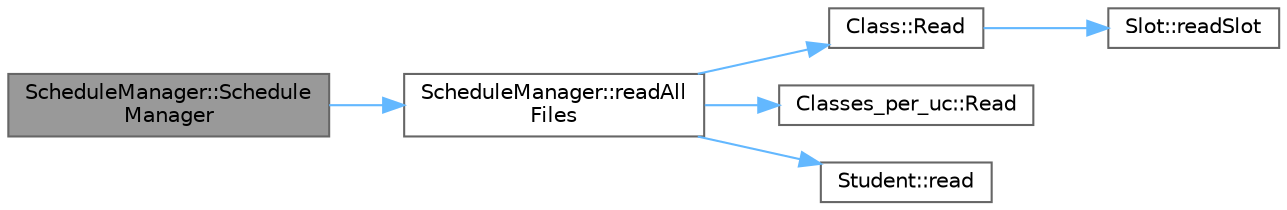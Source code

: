 digraph "ScheduleManager::ScheduleManager"
{
 // LATEX_PDF_SIZE
  bgcolor="transparent";
  edge [fontname=Helvetica,fontsize=10,labelfontname=Helvetica,labelfontsize=10];
  node [fontname=Helvetica,fontsize=10,shape=box,height=0.2,width=0.4];
  rankdir="LR";
  Node1 [label="ScheduleManager::Schedule\lManager",height=0.2,width=0.4,color="gray40", fillcolor="grey60", style="filled", fontcolor="black",tooltip="the constructor for the schedule manager class"];
  Node1 -> Node2 [color="steelblue1",style="solid"];
  Node2 [label="ScheduleManager::readAll\lFiles",height=0.2,width=0.4,color="grey40", fillcolor="white", style="filled",URL="$class_schedule_manager.html#a7c0197968ff5d3935fdff25cf5276c66",tooltip="method to call all the read methods to read all the files"];
  Node2 -> Node3 [color="steelblue1",style="solid"];
  Node3 [label="Class::Read",height=0.2,width=0.4,color="grey40", fillcolor="white", style="filled",URL="$class_class.html#a901cf25a227d5883b498b12f49c53053",tooltip="reads the file classes.csv with help of the method Slot::readSlot, complexity O(n+2) = O(n)"];
  Node3 -> Node4 [color="steelblue1",style="solid"];
  Node4 [label="Slot::readSlot",height=0.2,width=0.4,color="grey40", fillcolor="white", style="filled",URL="$class_slot.html#a643b0ba06a021c38c9e2f37289292b6b",tooltip="read helper of the method Read presented in Class, complexity O(2) = O(1)"];
  Node2 -> Node5 [color="steelblue1",style="solid"];
  Node5 [label="Classes_per_uc::Read",height=0.2,width=0.4,color="grey40", fillcolor="white", style="filled",URL="$class_classes__per__uc.html#a73118fbda3afcc497bb73ab64e80112e",tooltip="read the file classes_per_uc.csv, complexity O(n)"];
  Node2 -> Node6 [color="steelblue1",style="solid"];
  Node6 [label="Student::read",height=0.2,width=0.4,color="grey40", fillcolor="white", style="filled",URL="$class_student.html#a8952efd8e00de7f69be9e7e7cb7e560d",tooltip="reads students_classes.csv, complexity O(n)"];
}
